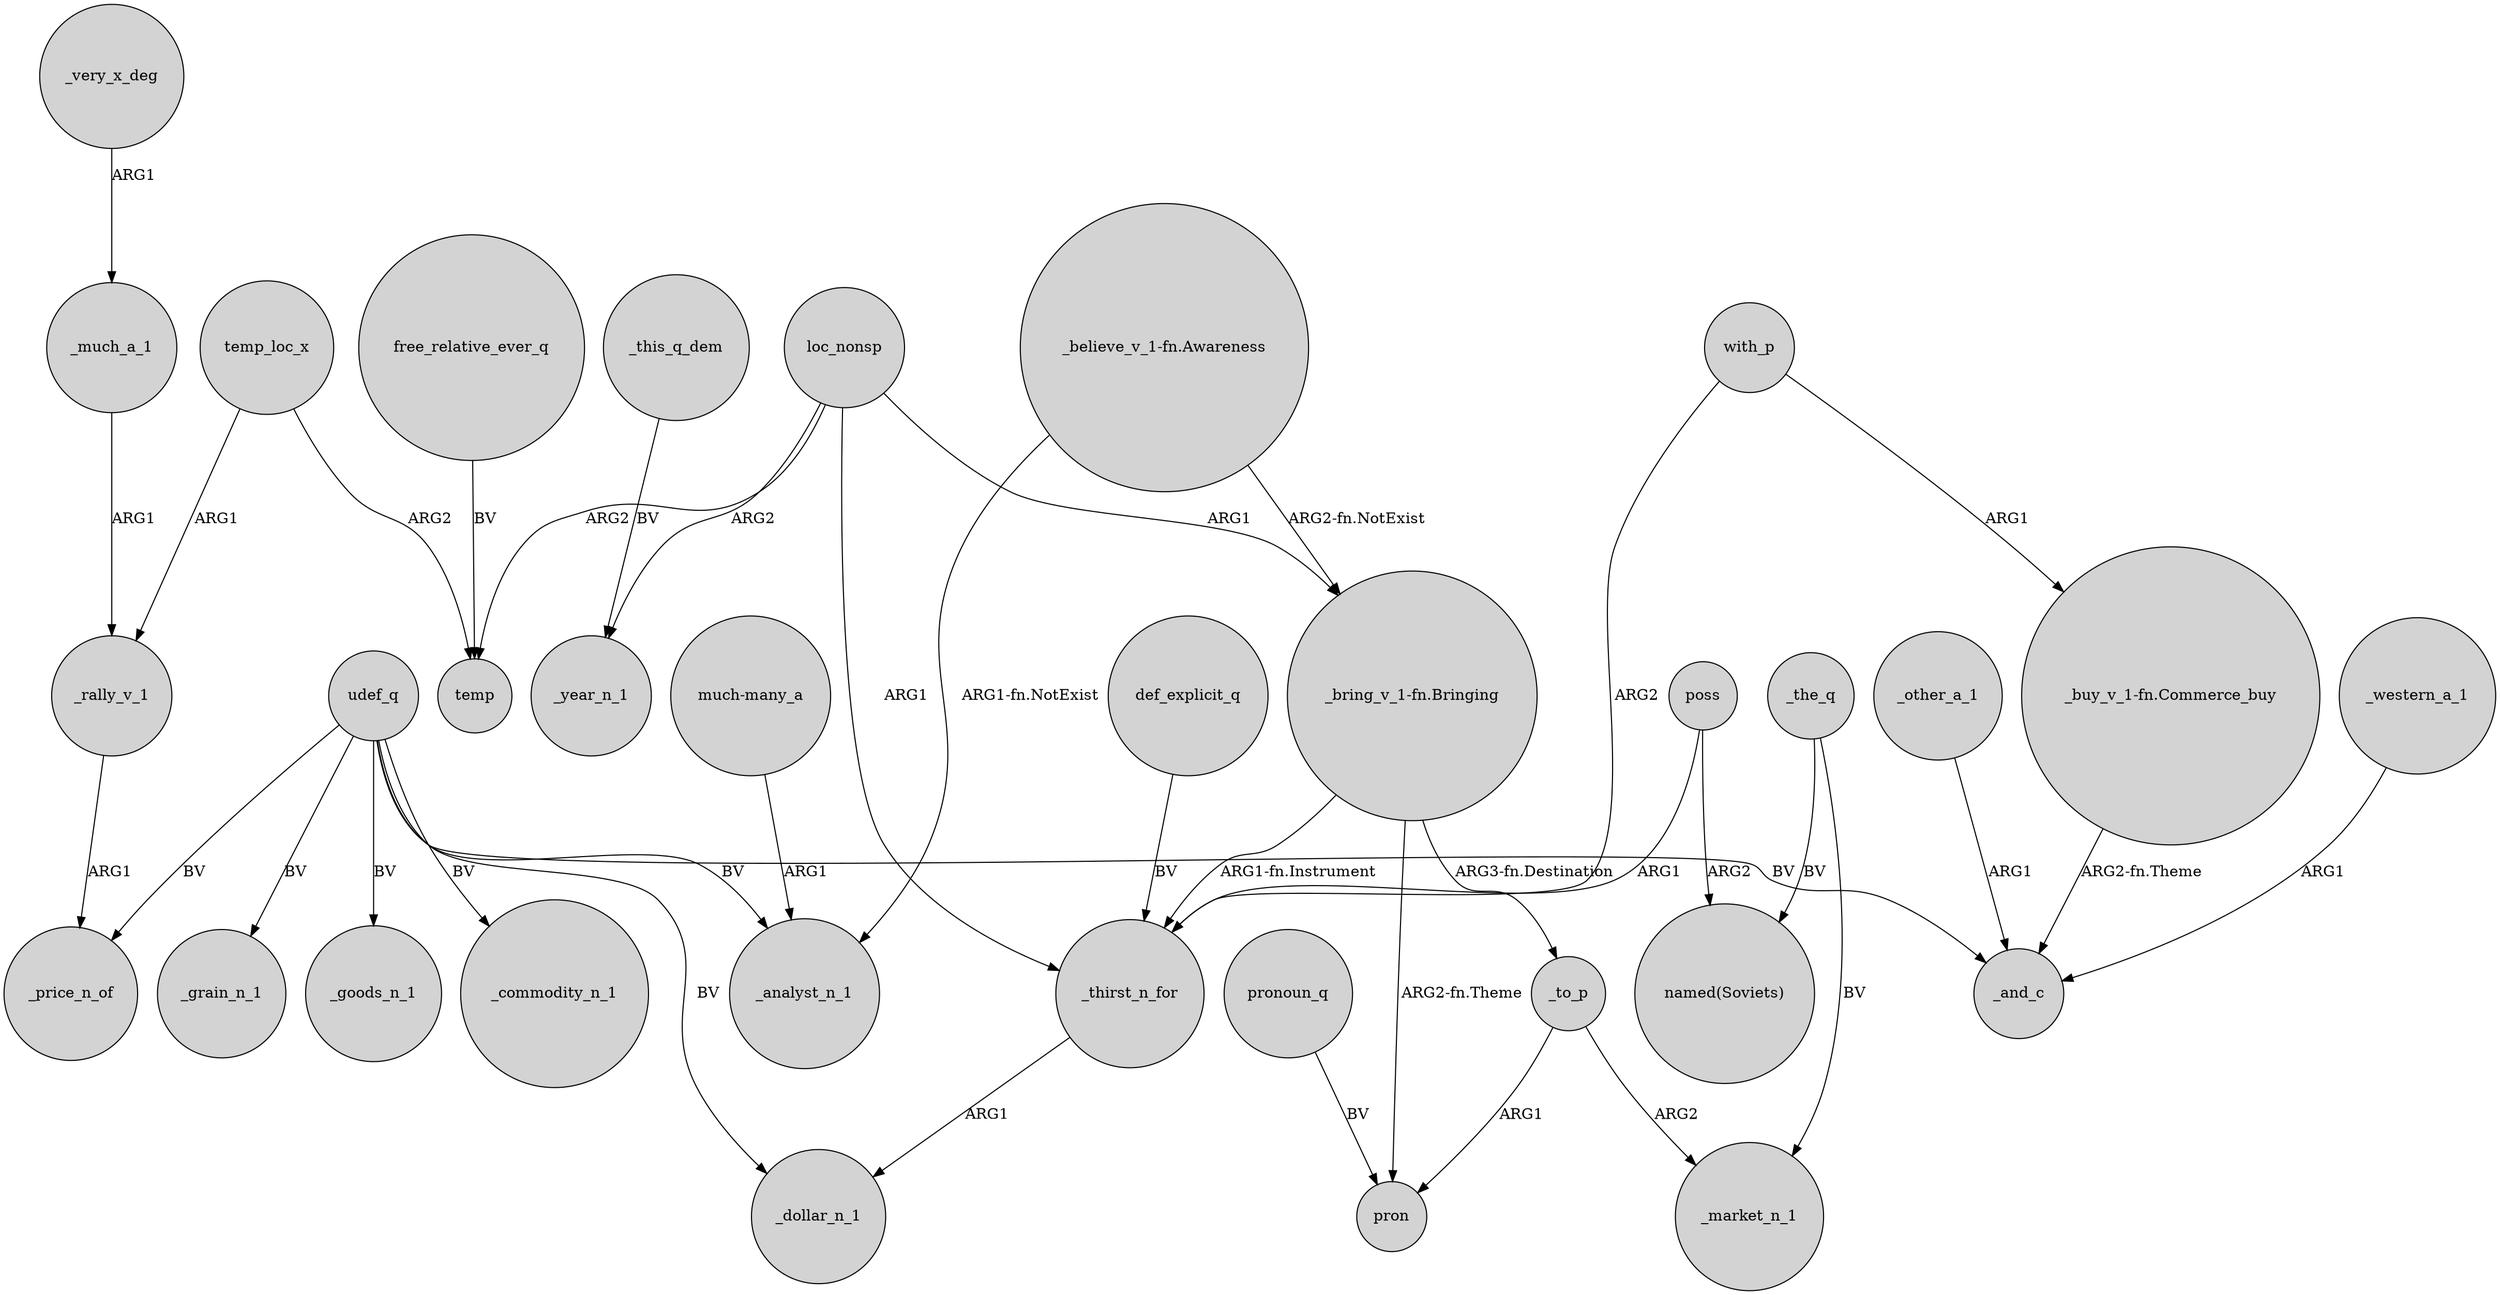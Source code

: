 digraph {
	node [shape=circle style=filled]
	"_buy_v_1-fn.Commerce_buy" -> _and_c [label="ARG2-fn.Theme"]
	poss -> "named(Soviets)" [label=ARG2]
	udef_q -> _price_n_of [label=BV]
	udef_q -> _commodity_n_1 [label=BV]
	_to_p -> pron [label=ARG1]
	loc_nonsp -> _thirst_n_for [label=ARG1]
	"_bring_v_1-fn.Bringing" -> _thirst_n_for [label="ARG1-fn.Instrument"]
	loc_nonsp -> "_bring_v_1-fn.Bringing" [label=ARG1]
	with_p -> _thirst_n_for [label=ARG2]
	"_bring_v_1-fn.Bringing" -> _to_p [label="ARG3-fn.Destination"]
	poss -> _thirst_n_for [label=ARG1]
	"much-many_a" -> _analyst_n_1 [label=ARG1]
	"_bring_v_1-fn.Bringing" -> pron [label="ARG2-fn.Theme"]
	with_p -> "_buy_v_1-fn.Commerce_buy" [label=ARG1]
	"_believe_v_1-fn.Awareness" -> _analyst_n_1 [label="ARG1-fn.NotExist"]
	def_explicit_q -> _thirst_n_for [label=BV]
	udef_q -> _grain_n_1 [label=BV]
	_much_a_1 -> _rally_v_1 [label=ARG1]
	_the_q -> "named(Soviets)" [label=BV]
	_to_p -> _market_n_1 [label=ARG2]
	_thirst_n_for -> _dollar_n_1 [label=ARG1]
	_other_a_1 -> _and_c [label=ARG1]
	pronoun_q -> pron [label=BV]
	temp_loc_x -> temp [label=ARG2]
	loc_nonsp -> temp [label=ARG2]
	udef_q -> _goods_n_1 [label=BV]
	loc_nonsp -> _year_n_1 [label=ARG2]
	free_relative_ever_q -> temp [label=BV]
	_very_x_deg -> _much_a_1 [label=ARG1]
	"_believe_v_1-fn.Awareness" -> "_bring_v_1-fn.Bringing" [label="ARG2-fn.NotExist"]
	udef_q -> _and_c [label=BV]
	_the_q -> _market_n_1 [label=BV]
	temp_loc_x -> _rally_v_1 [label=ARG1]
	udef_q -> _analyst_n_1 [label=BV]
	_western_a_1 -> _and_c [label=ARG1]
	udef_q -> _dollar_n_1 [label=BV]
	_rally_v_1 -> _price_n_of [label=ARG1]
	_this_q_dem -> _year_n_1 [label=BV]
}
